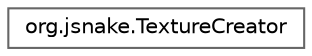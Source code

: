 digraph "Osztályhierarchia-ábra"
{
 // LATEX_PDF_SIZE
  bgcolor="transparent";
  edge [fontname=Helvetica,fontsize=10,labelfontname=Helvetica,labelfontsize=10];
  node [fontname=Helvetica,fontsize=10,shape=box,height=0.2,width=0.4];
  rankdir="LR";
  Node0 [id="Node000000",label="org.jsnake.TextureCreator",height=0.2,width=0.4,color="grey40", fillcolor="white", style="filled",URL="$classorg_1_1jsnake_1_1_texture_creator.html",tooltip="Ez az osztály a kígyó textúrájának létrehozására szolgál."];
}
